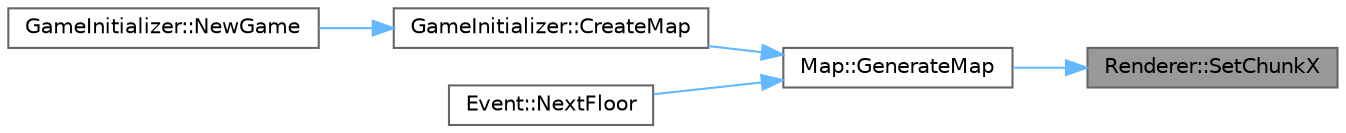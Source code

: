 digraph "Renderer::SetChunkX"
{
 // LATEX_PDF_SIZE
  bgcolor="transparent";
  edge [fontname=Helvetica,fontsize=10,labelfontname=Helvetica,labelfontsize=10];
  node [fontname=Helvetica,fontsize=10,shape=box,height=0.2,width=0.4];
  rankdir="RL";
  Node1 [id="Node000001",label="Renderer::SetChunkX",height=0.2,width=0.4,color="gray40", fillcolor="grey60", style="filled", fontcolor="black",tooltip="Sets the X coordinate of the game map chunk."];
  Node1 -> Node2 [id="edge1_Node000001_Node000002",dir="back",color="steelblue1",style="solid",tooltip=" "];
  Node2 [id="Node000002",label="Map::GenerateMap",height=0.2,width=0.4,color="grey40", fillcolor="white", style="filled",URL="$class_map.html#a3b3bdb86074b311997c27783d7f43ecf",tooltip="Generates the game map."];
  Node2 -> Node3 [id="edge2_Node000002_Node000003",dir="back",color="steelblue1",style="solid",tooltip=" "];
  Node3 [id="Node000003",label="GameInitializer::CreateMap",height=0.2,width=0.4,color="grey40", fillcolor="white", style="filled",URL="$class_game_initializer.html#a0e5aa84cde02b3f7f1dd1c68022c8795",tooltip="Creates a new map based on the player's information."];
  Node3 -> Node4 [id="edge3_Node000003_Node000004",dir="back",color="steelblue1",style="solid",tooltip=" "];
  Node4 [id="Node000004",label="GameInitializer::NewGame",height=0.2,width=0.4,color="grey40", fillcolor="white", style="filled",URL="$class_game_initializer.html#ae604744fcd25ff4e95f332f29c1b60d5",tooltip="Starts a new game."];
  Node2 -> Node5 [id="edge4_Node000002_Node000005",dir="back",color="steelblue1",style="solid",tooltip=" "];
  Node5 [id="Node000005",label="Event::NextFloor",height=0.2,width=0.4,color="grey40", fillcolor="white", style="filled",URL="$class_event.html#a24e8745f6b8cfb8fa37d56be302da3bd",tooltip="Advances to the next floor."];
}
